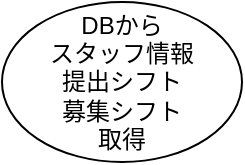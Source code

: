 <mxfile version="12.2.4"><diagram id="nNFmDZTqe_lDjeCilpCF"><mxGraphModel dx="806" dy="587" grid="1" gridSize="10" guides="1" tooltips="1" connect="1" arrows="1" fold="1" page="1" pageScale="1" pageWidth="827" pageHeight="1169" math="0" shadow="0"><root><mxCell id="0"/><mxCell id="1" parent="0"/><mxCell id="2" value="DBから&lt;br&gt;スタッフ情報&lt;br&gt;提出シフト&lt;br&gt;募集シフト&lt;br&gt;取得" style="ellipse;whiteSpace=wrap;html=1;" vertex="1" parent="1"><mxGeometry x="330" y="30" width="120" height="80" as="geometry"/></mxCell></root></mxGraphModel></diagram></mxfile>